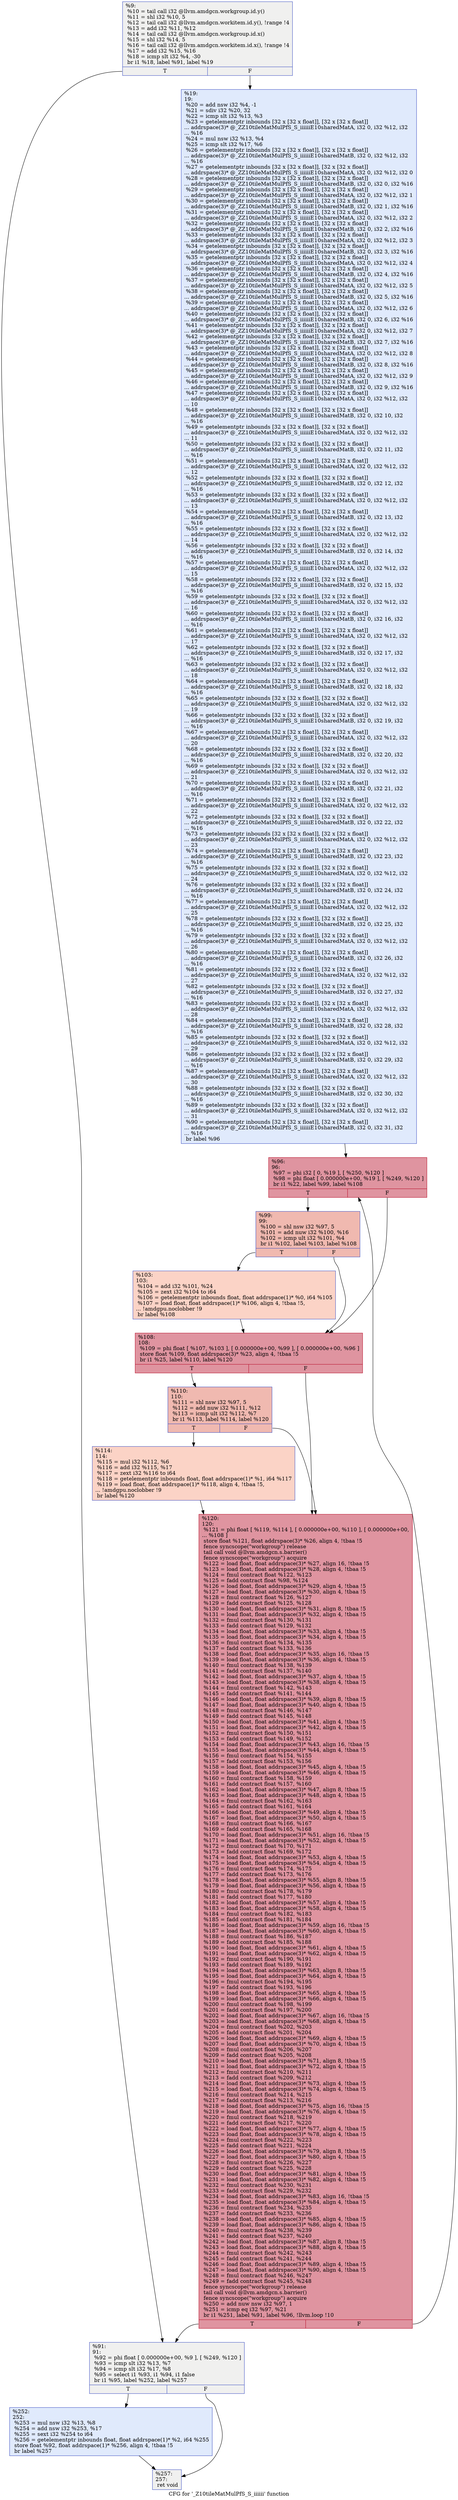 digraph "CFG for '_Z10tileMatMulPfS_S_iiiiii' function" {
	label="CFG for '_Z10tileMatMulPfS_S_iiiiii' function";

	Node0x4bbda20 [shape=record,color="#3d50c3ff", style=filled, fillcolor="#dedcdb70",label="{%9:\l  %10 = tail call i32 @llvm.amdgcn.workgroup.id.y()\l  %11 = shl i32 %10, 5\l  %12 = tail call i32 @llvm.amdgcn.workitem.id.y(), !range !4\l  %13 = add i32 %11, %12\l  %14 = tail call i32 @llvm.amdgcn.workgroup.id.x()\l  %15 = shl i32 %14, 5\l  %16 = tail call i32 @llvm.amdgcn.workitem.id.x(), !range !4\l  %17 = add i32 %15, %16\l  %18 = icmp slt i32 %4, -30\l  br i1 %18, label %91, label %19\l|{<s0>T|<s1>F}}"];
	Node0x4bbda20:s0 -> Node0x4bc0410;
	Node0x4bbda20:s1 -> Node0x4bc04a0;
	Node0x4bc04a0 [shape=record,color="#3d50c3ff", style=filled, fillcolor="#b9d0f970",label="{%19:\l19:                                               \l  %20 = add nsw i32 %4, -1\l  %21 = sdiv i32 %20, 32\l  %22 = icmp slt i32 %13, %3\l  %23 = getelementptr inbounds [32 x [32 x float]], [32 x [32 x float]]\l... addrspace(3)* @_ZZ10tileMatMulPfS_S_iiiiiiE10sharedMatA, i32 0, i32 %12, i32\l... %16\l  %24 = mul nsw i32 %13, %4\l  %25 = icmp slt i32 %17, %6\l  %26 = getelementptr inbounds [32 x [32 x float]], [32 x [32 x float]]\l... addrspace(3)* @_ZZ10tileMatMulPfS_S_iiiiiiE10sharedMatB, i32 0, i32 %12, i32\l... %16\l  %27 = getelementptr inbounds [32 x [32 x float]], [32 x [32 x float]]\l... addrspace(3)* @_ZZ10tileMatMulPfS_S_iiiiiiE10sharedMatA, i32 0, i32 %12, i32 0\l  %28 = getelementptr inbounds [32 x [32 x float]], [32 x [32 x float]]\l... addrspace(3)* @_ZZ10tileMatMulPfS_S_iiiiiiE10sharedMatB, i32 0, i32 0, i32 %16\l  %29 = getelementptr inbounds [32 x [32 x float]], [32 x [32 x float]]\l... addrspace(3)* @_ZZ10tileMatMulPfS_S_iiiiiiE10sharedMatA, i32 0, i32 %12, i32 1\l  %30 = getelementptr inbounds [32 x [32 x float]], [32 x [32 x float]]\l... addrspace(3)* @_ZZ10tileMatMulPfS_S_iiiiiiE10sharedMatB, i32 0, i32 1, i32 %16\l  %31 = getelementptr inbounds [32 x [32 x float]], [32 x [32 x float]]\l... addrspace(3)* @_ZZ10tileMatMulPfS_S_iiiiiiE10sharedMatA, i32 0, i32 %12, i32 2\l  %32 = getelementptr inbounds [32 x [32 x float]], [32 x [32 x float]]\l... addrspace(3)* @_ZZ10tileMatMulPfS_S_iiiiiiE10sharedMatB, i32 0, i32 2, i32 %16\l  %33 = getelementptr inbounds [32 x [32 x float]], [32 x [32 x float]]\l... addrspace(3)* @_ZZ10tileMatMulPfS_S_iiiiiiE10sharedMatA, i32 0, i32 %12, i32 3\l  %34 = getelementptr inbounds [32 x [32 x float]], [32 x [32 x float]]\l... addrspace(3)* @_ZZ10tileMatMulPfS_S_iiiiiiE10sharedMatB, i32 0, i32 3, i32 %16\l  %35 = getelementptr inbounds [32 x [32 x float]], [32 x [32 x float]]\l... addrspace(3)* @_ZZ10tileMatMulPfS_S_iiiiiiE10sharedMatA, i32 0, i32 %12, i32 4\l  %36 = getelementptr inbounds [32 x [32 x float]], [32 x [32 x float]]\l... addrspace(3)* @_ZZ10tileMatMulPfS_S_iiiiiiE10sharedMatB, i32 0, i32 4, i32 %16\l  %37 = getelementptr inbounds [32 x [32 x float]], [32 x [32 x float]]\l... addrspace(3)* @_ZZ10tileMatMulPfS_S_iiiiiiE10sharedMatA, i32 0, i32 %12, i32 5\l  %38 = getelementptr inbounds [32 x [32 x float]], [32 x [32 x float]]\l... addrspace(3)* @_ZZ10tileMatMulPfS_S_iiiiiiE10sharedMatB, i32 0, i32 5, i32 %16\l  %39 = getelementptr inbounds [32 x [32 x float]], [32 x [32 x float]]\l... addrspace(3)* @_ZZ10tileMatMulPfS_S_iiiiiiE10sharedMatA, i32 0, i32 %12, i32 6\l  %40 = getelementptr inbounds [32 x [32 x float]], [32 x [32 x float]]\l... addrspace(3)* @_ZZ10tileMatMulPfS_S_iiiiiiE10sharedMatB, i32 0, i32 6, i32 %16\l  %41 = getelementptr inbounds [32 x [32 x float]], [32 x [32 x float]]\l... addrspace(3)* @_ZZ10tileMatMulPfS_S_iiiiiiE10sharedMatA, i32 0, i32 %12, i32 7\l  %42 = getelementptr inbounds [32 x [32 x float]], [32 x [32 x float]]\l... addrspace(3)* @_ZZ10tileMatMulPfS_S_iiiiiiE10sharedMatB, i32 0, i32 7, i32 %16\l  %43 = getelementptr inbounds [32 x [32 x float]], [32 x [32 x float]]\l... addrspace(3)* @_ZZ10tileMatMulPfS_S_iiiiiiE10sharedMatA, i32 0, i32 %12, i32 8\l  %44 = getelementptr inbounds [32 x [32 x float]], [32 x [32 x float]]\l... addrspace(3)* @_ZZ10tileMatMulPfS_S_iiiiiiE10sharedMatB, i32 0, i32 8, i32 %16\l  %45 = getelementptr inbounds [32 x [32 x float]], [32 x [32 x float]]\l... addrspace(3)* @_ZZ10tileMatMulPfS_S_iiiiiiE10sharedMatA, i32 0, i32 %12, i32 9\l  %46 = getelementptr inbounds [32 x [32 x float]], [32 x [32 x float]]\l... addrspace(3)* @_ZZ10tileMatMulPfS_S_iiiiiiE10sharedMatB, i32 0, i32 9, i32 %16\l  %47 = getelementptr inbounds [32 x [32 x float]], [32 x [32 x float]]\l... addrspace(3)* @_ZZ10tileMatMulPfS_S_iiiiiiE10sharedMatA, i32 0, i32 %12, i32\l... 10\l  %48 = getelementptr inbounds [32 x [32 x float]], [32 x [32 x float]]\l... addrspace(3)* @_ZZ10tileMatMulPfS_S_iiiiiiE10sharedMatB, i32 0, i32 10, i32\l... %16\l  %49 = getelementptr inbounds [32 x [32 x float]], [32 x [32 x float]]\l... addrspace(3)* @_ZZ10tileMatMulPfS_S_iiiiiiE10sharedMatA, i32 0, i32 %12, i32\l... 11\l  %50 = getelementptr inbounds [32 x [32 x float]], [32 x [32 x float]]\l... addrspace(3)* @_ZZ10tileMatMulPfS_S_iiiiiiE10sharedMatB, i32 0, i32 11, i32\l... %16\l  %51 = getelementptr inbounds [32 x [32 x float]], [32 x [32 x float]]\l... addrspace(3)* @_ZZ10tileMatMulPfS_S_iiiiiiE10sharedMatA, i32 0, i32 %12, i32\l... 12\l  %52 = getelementptr inbounds [32 x [32 x float]], [32 x [32 x float]]\l... addrspace(3)* @_ZZ10tileMatMulPfS_S_iiiiiiE10sharedMatB, i32 0, i32 12, i32\l... %16\l  %53 = getelementptr inbounds [32 x [32 x float]], [32 x [32 x float]]\l... addrspace(3)* @_ZZ10tileMatMulPfS_S_iiiiiiE10sharedMatA, i32 0, i32 %12, i32\l... 13\l  %54 = getelementptr inbounds [32 x [32 x float]], [32 x [32 x float]]\l... addrspace(3)* @_ZZ10tileMatMulPfS_S_iiiiiiE10sharedMatB, i32 0, i32 13, i32\l... %16\l  %55 = getelementptr inbounds [32 x [32 x float]], [32 x [32 x float]]\l... addrspace(3)* @_ZZ10tileMatMulPfS_S_iiiiiiE10sharedMatA, i32 0, i32 %12, i32\l... 14\l  %56 = getelementptr inbounds [32 x [32 x float]], [32 x [32 x float]]\l... addrspace(3)* @_ZZ10tileMatMulPfS_S_iiiiiiE10sharedMatB, i32 0, i32 14, i32\l... %16\l  %57 = getelementptr inbounds [32 x [32 x float]], [32 x [32 x float]]\l... addrspace(3)* @_ZZ10tileMatMulPfS_S_iiiiiiE10sharedMatA, i32 0, i32 %12, i32\l... 15\l  %58 = getelementptr inbounds [32 x [32 x float]], [32 x [32 x float]]\l... addrspace(3)* @_ZZ10tileMatMulPfS_S_iiiiiiE10sharedMatB, i32 0, i32 15, i32\l... %16\l  %59 = getelementptr inbounds [32 x [32 x float]], [32 x [32 x float]]\l... addrspace(3)* @_ZZ10tileMatMulPfS_S_iiiiiiE10sharedMatA, i32 0, i32 %12, i32\l... 16\l  %60 = getelementptr inbounds [32 x [32 x float]], [32 x [32 x float]]\l... addrspace(3)* @_ZZ10tileMatMulPfS_S_iiiiiiE10sharedMatB, i32 0, i32 16, i32\l... %16\l  %61 = getelementptr inbounds [32 x [32 x float]], [32 x [32 x float]]\l... addrspace(3)* @_ZZ10tileMatMulPfS_S_iiiiiiE10sharedMatA, i32 0, i32 %12, i32\l... 17\l  %62 = getelementptr inbounds [32 x [32 x float]], [32 x [32 x float]]\l... addrspace(3)* @_ZZ10tileMatMulPfS_S_iiiiiiE10sharedMatB, i32 0, i32 17, i32\l... %16\l  %63 = getelementptr inbounds [32 x [32 x float]], [32 x [32 x float]]\l... addrspace(3)* @_ZZ10tileMatMulPfS_S_iiiiiiE10sharedMatA, i32 0, i32 %12, i32\l... 18\l  %64 = getelementptr inbounds [32 x [32 x float]], [32 x [32 x float]]\l... addrspace(3)* @_ZZ10tileMatMulPfS_S_iiiiiiE10sharedMatB, i32 0, i32 18, i32\l... %16\l  %65 = getelementptr inbounds [32 x [32 x float]], [32 x [32 x float]]\l... addrspace(3)* @_ZZ10tileMatMulPfS_S_iiiiiiE10sharedMatA, i32 0, i32 %12, i32\l... 19\l  %66 = getelementptr inbounds [32 x [32 x float]], [32 x [32 x float]]\l... addrspace(3)* @_ZZ10tileMatMulPfS_S_iiiiiiE10sharedMatB, i32 0, i32 19, i32\l... %16\l  %67 = getelementptr inbounds [32 x [32 x float]], [32 x [32 x float]]\l... addrspace(3)* @_ZZ10tileMatMulPfS_S_iiiiiiE10sharedMatA, i32 0, i32 %12, i32\l... 20\l  %68 = getelementptr inbounds [32 x [32 x float]], [32 x [32 x float]]\l... addrspace(3)* @_ZZ10tileMatMulPfS_S_iiiiiiE10sharedMatB, i32 0, i32 20, i32\l... %16\l  %69 = getelementptr inbounds [32 x [32 x float]], [32 x [32 x float]]\l... addrspace(3)* @_ZZ10tileMatMulPfS_S_iiiiiiE10sharedMatA, i32 0, i32 %12, i32\l... 21\l  %70 = getelementptr inbounds [32 x [32 x float]], [32 x [32 x float]]\l... addrspace(3)* @_ZZ10tileMatMulPfS_S_iiiiiiE10sharedMatB, i32 0, i32 21, i32\l... %16\l  %71 = getelementptr inbounds [32 x [32 x float]], [32 x [32 x float]]\l... addrspace(3)* @_ZZ10tileMatMulPfS_S_iiiiiiE10sharedMatA, i32 0, i32 %12, i32\l... 22\l  %72 = getelementptr inbounds [32 x [32 x float]], [32 x [32 x float]]\l... addrspace(3)* @_ZZ10tileMatMulPfS_S_iiiiiiE10sharedMatB, i32 0, i32 22, i32\l... %16\l  %73 = getelementptr inbounds [32 x [32 x float]], [32 x [32 x float]]\l... addrspace(3)* @_ZZ10tileMatMulPfS_S_iiiiiiE10sharedMatA, i32 0, i32 %12, i32\l... 23\l  %74 = getelementptr inbounds [32 x [32 x float]], [32 x [32 x float]]\l... addrspace(3)* @_ZZ10tileMatMulPfS_S_iiiiiiE10sharedMatB, i32 0, i32 23, i32\l... %16\l  %75 = getelementptr inbounds [32 x [32 x float]], [32 x [32 x float]]\l... addrspace(3)* @_ZZ10tileMatMulPfS_S_iiiiiiE10sharedMatA, i32 0, i32 %12, i32\l... 24\l  %76 = getelementptr inbounds [32 x [32 x float]], [32 x [32 x float]]\l... addrspace(3)* @_ZZ10tileMatMulPfS_S_iiiiiiE10sharedMatB, i32 0, i32 24, i32\l... %16\l  %77 = getelementptr inbounds [32 x [32 x float]], [32 x [32 x float]]\l... addrspace(3)* @_ZZ10tileMatMulPfS_S_iiiiiiE10sharedMatA, i32 0, i32 %12, i32\l... 25\l  %78 = getelementptr inbounds [32 x [32 x float]], [32 x [32 x float]]\l... addrspace(3)* @_ZZ10tileMatMulPfS_S_iiiiiiE10sharedMatB, i32 0, i32 25, i32\l... %16\l  %79 = getelementptr inbounds [32 x [32 x float]], [32 x [32 x float]]\l... addrspace(3)* @_ZZ10tileMatMulPfS_S_iiiiiiE10sharedMatA, i32 0, i32 %12, i32\l... 26\l  %80 = getelementptr inbounds [32 x [32 x float]], [32 x [32 x float]]\l... addrspace(3)* @_ZZ10tileMatMulPfS_S_iiiiiiE10sharedMatB, i32 0, i32 26, i32\l... %16\l  %81 = getelementptr inbounds [32 x [32 x float]], [32 x [32 x float]]\l... addrspace(3)* @_ZZ10tileMatMulPfS_S_iiiiiiE10sharedMatA, i32 0, i32 %12, i32\l... 27\l  %82 = getelementptr inbounds [32 x [32 x float]], [32 x [32 x float]]\l... addrspace(3)* @_ZZ10tileMatMulPfS_S_iiiiiiE10sharedMatB, i32 0, i32 27, i32\l... %16\l  %83 = getelementptr inbounds [32 x [32 x float]], [32 x [32 x float]]\l... addrspace(3)* @_ZZ10tileMatMulPfS_S_iiiiiiE10sharedMatA, i32 0, i32 %12, i32\l... 28\l  %84 = getelementptr inbounds [32 x [32 x float]], [32 x [32 x float]]\l... addrspace(3)* @_ZZ10tileMatMulPfS_S_iiiiiiE10sharedMatB, i32 0, i32 28, i32\l... %16\l  %85 = getelementptr inbounds [32 x [32 x float]], [32 x [32 x float]]\l... addrspace(3)* @_ZZ10tileMatMulPfS_S_iiiiiiE10sharedMatA, i32 0, i32 %12, i32\l... 29\l  %86 = getelementptr inbounds [32 x [32 x float]], [32 x [32 x float]]\l... addrspace(3)* @_ZZ10tileMatMulPfS_S_iiiiiiE10sharedMatB, i32 0, i32 29, i32\l... %16\l  %87 = getelementptr inbounds [32 x [32 x float]], [32 x [32 x float]]\l... addrspace(3)* @_ZZ10tileMatMulPfS_S_iiiiiiE10sharedMatA, i32 0, i32 %12, i32\l... 30\l  %88 = getelementptr inbounds [32 x [32 x float]], [32 x [32 x float]]\l... addrspace(3)* @_ZZ10tileMatMulPfS_S_iiiiiiE10sharedMatB, i32 0, i32 30, i32\l... %16\l  %89 = getelementptr inbounds [32 x [32 x float]], [32 x [32 x float]]\l... addrspace(3)* @_ZZ10tileMatMulPfS_S_iiiiiiE10sharedMatA, i32 0, i32 %12, i32\l... 31\l  %90 = getelementptr inbounds [32 x [32 x float]], [32 x [32 x float]]\l... addrspace(3)* @_ZZ10tileMatMulPfS_S_iiiiiiE10sharedMatB, i32 0, i32 31, i32\l... %16\l  br label %96\l}"];
	Node0x4bc04a0 -> Node0x4bc0840;
	Node0x4bc0410 [shape=record,color="#3d50c3ff", style=filled, fillcolor="#dedcdb70",label="{%91:\l91:                                               \l  %92 = phi float [ 0.000000e+00, %9 ], [ %249, %120 ]\l  %93 = icmp slt i32 %13, %7\l  %94 = icmp slt i32 %17, %8\l  %95 = select i1 %93, i1 %94, i1 false\l  br i1 %95, label %252, label %257\l|{<s0>T|<s1>F}}"];
	Node0x4bc0410:s0 -> Node0x4bc5a70;
	Node0x4bc0410:s1 -> Node0x4bc5b00;
	Node0x4bc0840 [shape=record,color="#b70d28ff", style=filled, fillcolor="#b70d2870",label="{%96:\l96:                                               \l  %97 = phi i32 [ 0, %19 ], [ %250, %120 ]\l  %98 = phi float [ 0.000000e+00, %19 ], [ %249, %120 ]\l  br i1 %22, label %99, label %108\l|{<s0>T|<s1>F}}"];
	Node0x4bc0840:s0 -> Node0x4bc5dd0;
	Node0x4bc0840:s1 -> Node0x4bc5e60;
	Node0x4bc5dd0 [shape=record,color="#3d50c3ff", style=filled, fillcolor="#de614d70",label="{%99:\l99:                                               \l  %100 = shl nsw i32 %97, 5\l  %101 = add nuw i32 %100, %16\l  %102 = icmp ult i32 %101, %4\l  br i1 %102, label %103, label %108\l|{<s0>T|<s1>F}}"];
	Node0x4bc5dd0:s0 -> Node0x4bc6150;
	Node0x4bc5dd0:s1 -> Node0x4bc5e60;
	Node0x4bc6150 [shape=record,color="#3d50c3ff", style=filled, fillcolor="#f59c7d70",label="{%103:\l103:                                              \l  %104 = add i32 %101, %24\l  %105 = zext i32 %104 to i64\l  %106 = getelementptr inbounds float, float addrspace(1)* %0, i64 %105\l  %107 = load float, float addrspace(1)* %106, align 4, !tbaa !5,\l... !amdgpu.noclobber !9\l  br label %108\l}"];
	Node0x4bc6150 -> Node0x4bc5e60;
	Node0x4bc5e60 [shape=record,color="#b70d28ff", style=filled, fillcolor="#b70d2870",label="{%108:\l108:                                              \l  %109 = phi float [ %107, %103 ], [ 0.000000e+00, %99 ], [ 0.000000e+00, %96 ]\l  store float %109, float addrspace(3)* %23, align 4, !tbaa !5\l  br i1 %25, label %110, label %120\l|{<s0>T|<s1>F}}"];
	Node0x4bc5e60:s0 -> Node0x4bc6ef0;
	Node0x4bc5e60:s1 -> Node0x4bc5730;
	Node0x4bc6ef0 [shape=record,color="#3d50c3ff", style=filled, fillcolor="#de614d70",label="{%110:\l110:                                              \l  %111 = shl nsw i32 %97, 5\l  %112 = add nuw i32 %111, %12\l  %113 = icmp ult i32 %112, %7\l  br i1 %113, label %114, label %120\l|{<s0>T|<s1>F}}"];
	Node0x4bc6ef0:s0 -> Node0x4bc71a0;
	Node0x4bc6ef0:s1 -> Node0x4bc5730;
	Node0x4bc71a0 [shape=record,color="#3d50c3ff", style=filled, fillcolor="#f59c7d70",label="{%114:\l114:                                              \l  %115 = mul i32 %112, %6\l  %116 = add i32 %115, %17\l  %117 = zext i32 %116 to i64\l  %118 = getelementptr inbounds float, float addrspace(1)* %1, i64 %117\l  %119 = load float, float addrspace(1)* %118, align 4, !tbaa !5,\l... !amdgpu.noclobber !9\l  br label %120\l}"];
	Node0x4bc71a0 -> Node0x4bc5730;
	Node0x4bc5730 [shape=record,color="#b70d28ff", style=filled, fillcolor="#b70d2870",label="{%120:\l120:                                              \l  %121 = phi float [ %119, %114 ], [ 0.000000e+00, %110 ], [ 0.000000e+00,\l... %108 ]\l  store float %121, float addrspace(3)* %26, align 4, !tbaa !5\l  fence syncscope(\"workgroup\") release\l  tail call void @llvm.amdgcn.s.barrier()\l  fence syncscope(\"workgroup\") acquire\l  %122 = load float, float addrspace(3)* %27, align 16, !tbaa !5\l  %123 = load float, float addrspace(3)* %28, align 4, !tbaa !5\l  %124 = fmul contract float %122, %123\l  %125 = fadd contract float %98, %124\l  %126 = load float, float addrspace(3)* %29, align 4, !tbaa !5\l  %127 = load float, float addrspace(3)* %30, align 4, !tbaa !5\l  %128 = fmul contract float %126, %127\l  %129 = fadd contract float %125, %128\l  %130 = load float, float addrspace(3)* %31, align 8, !tbaa !5\l  %131 = load float, float addrspace(3)* %32, align 4, !tbaa !5\l  %132 = fmul contract float %130, %131\l  %133 = fadd contract float %129, %132\l  %134 = load float, float addrspace(3)* %33, align 4, !tbaa !5\l  %135 = load float, float addrspace(3)* %34, align 4, !tbaa !5\l  %136 = fmul contract float %134, %135\l  %137 = fadd contract float %133, %136\l  %138 = load float, float addrspace(3)* %35, align 16, !tbaa !5\l  %139 = load float, float addrspace(3)* %36, align 4, !tbaa !5\l  %140 = fmul contract float %138, %139\l  %141 = fadd contract float %137, %140\l  %142 = load float, float addrspace(3)* %37, align 4, !tbaa !5\l  %143 = load float, float addrspace(3)* %38, align 4, !tbaa !5\l  %144 = fmul contract float %142, %143\l  %145 = fadd contract float %141, %144\l  %146 = load float, float addrspace(3)* %39, align 8, !tbaa !5\l  %147 = load float, float addrspace(3)* %40, align 4, !tbaa !5\l  %148 = fmul contract float %146, %147\l  %149 = fadd contract float %145, %148\l  %150 = load float, float addrspace(3)* %41, align 4, !tbaa !5\l  %151 = load float, float addrspace(3)* %42, align 4, !tbaa !5\l  %152 = fmul contract float %150, %151\l  %153 = fadd contract float %149, %152\l  %154 = load float, float addrspace(3)* %43, align 16, !tbaa !5\l  %155 = load float, float addrspace(3)* %44, align 4, !tbaa !5\l  %156 = fmul contract float %154, %155\l  %157 = fadd contract float %153, %156\l  %158 = load float, float addrspace(3)* %45, align 4, !tbaa !5\l  %159 = load float, float addrspace(3)* %46, align 4, !tbaa !5\l  %160 = fmul contract float %158, %159\l  %161 = fadd contract float %157, %160\l  %162 = load float, float addrspace(3)* %47, align 8, !tbaa !5\l  %163 = load float, float addrspace(3)* %48, align 4, !tbaa !5\l  %164 = fmul contract float %162, %163\l  %165 = fadd contract float %161, %164\l  %166 = load float, float addrspace(3)* %49, align 4, !tbaa !5\l  %167 = load float, float addrspace(3)* %50, align 4, !tbaa !5\l  %168 = fmul contract float %166, %167\l  %169 = fadd contract float %165, %168\l  %170 = load float, float addrspace(3)* %51, align 16, !tbaa !5\l  %171 = load float, float addrspace(3)* %52, align 4, !tbaa !5\l  %172 = fmul contract float %170, %171\l  %173 = fadd contract float %169, %172\l  %174 = load float, float addrspace(3)* %53, align 4, !tbaa !5\l  %175 = load float, float addrspace(3)* %54, align 4, !tbaa !5\l  %176 = fmul contract float %174, %175\l  %177 = fadd contract float %173, %176\l  %178 = load float, float addrspace(3)* %55, align 8, !tbaa !5\l  %179 = load float, float addrspace(3)* %56, align 4, !tbaa !5\l  %180 = fmul contract float %178, %179\l  %181 = fadd contract float %177, %180\l  %182 = load float, float addrspace(3)* %57, align 4, !tbaa !5\l  %183 = load float, float addrspace(3)* %58, align 4, !tbaa !5\l  %184 = fmul contract float %182, %183\l  %185 = fadd contract float %181, %184\l  %186 = load float, float addrspace(3)* %59, align 16, !tbaa !5\l  %187 = load float, float addrspace(3)* %60, align 4, !tbaa !5\l  %188 = fmul contract float %186, %187\l  %189 = fadd contract float %185, %188\l  %190 = load float, float addrspace(3)* %61, align 4, !tbaa !5\l  %191 = load float, float addrspace(3)* %62, align 4, !tbaa !5\l  %192 = fmul contract float %190, %191\l  %193 = fadd contract float %189, %192\l  %194 = load float, float addrspace(3)* %63, align 8, !tbaa !5\l  %195 = load float, float addrspace(3)* %64, align 4, !tbaa !5\l  %196 = fmul contract float %194, %195\l  %197 = fadd contract float %193, %196\l  %198 = load float, float addrspace(3)* %65, align 4, !tbaa !5\l  %199 = load float, float addrspace(3)* %66, align 4, !tbaa !5\l  %200 = fmul contract float %198, %199\l  %201 = fadd contract float %197, %200\l  %202 = load float, float addrspace(3)* %67, align 16, !tbaa !5\l  %203 = load float, float addrspace(3)* %68, align 4, !tbaa !5\l  %204 = fmul contract float %202, %203\l  %205 = fadd contract float %201, %204\l  %206 = load float, float addrspace(3)* %69, align 4, !tbaa !5\l  %207 = load float, float addrspace(3)* %70, align 4, !tbaa !5\l  %208 = fmul contract float %206, %207\l  %209 = fadd contract float %205, %208\l  %210 = load float, float addrspace(3)* %71, align 8, !tbaa !5\l  %211 = load float, float addrspace(3)* %72, align 4, !tbaa !5\l  %212 = fmul contract float %210, %211\l  %213 = fadd contract float %209, %212\l  %214 = load float, float addrspace(3)* %73, align 4, !tbaa !5\l  %215 = load float, float addrspace(3)* %74, align 4, !tbaa !5\l  %216 = fmul contract float %214, %215\l  %217 = fadd contract float %213, %216\l  %218 = load float, float addrspace(3)* %75, align 16, !tbaa !5\l  %219 = load float, float addrspace(3)* %76, align 4, !tbaa !5\l  %220 = fmul contract float %218, %219\l  %221 = fadd contract float %217, %220\l  %222 = load float, float addrspace(3)* %77, align 4, !tbaa !5\l  %223 = load float, float addrspace(3)* %78, align 4, !tbaa !5\l  %224 = fmul contract float %222, %223\l  %225 = fadd contract float %221, %224\l  %226 = load float, float addrspace(3)* %79, align 8, !tbaa !5\l  %227 = load float, float addrspace(3)* %80, align 4, !tbaa !5\l  %228 = fmul contract float %226, %227\l  %229 = fadd contract float %225, %228\l  %230 = load float, float addrspace(3)* %81, align 4, !tbaa !5\l  %231 = load float, float addrspace(3)* %82, align 4, !tbaa !5\l  %232 = fmul contract float %230, %231\l  %233 = fadd contract float %229, %232\l  %234 = load float, float addrspace(3)* %83, align 16, !tbaa !5\l  %235 = load float, float addrspace(3)* %84, align 4, !tbaa !5\l  %236 = fmul contract float %234, %235\l  %237 = fadd contract float %233, %236\l  %238 = load float, float addrspace(3)* %85, align 4, !tbaa !5\l  %239 = load float, float addrspace(3)* %86, align 4, !tbaa !5\l  %240 = fmul contract float %238, %239\l  %241 = fadd contract float %237, %240\l  %242 = load float, float addrspace(3)* %87, align 8, !tbaa !5\l  %243 = load float, float addrspace(3)* %88, align 4, !tbaa !5\l  %244 = fmul contract float %242, %243\l  %245 = fadd contract float %241, %244\l  %246 = load float, float addrspace(3)* %89, align 4, !tbaa !5\l  %247 = load float, float addrspace(3)* %90, align 4, !tbaa !5\l  %248 = fmul contract float %246, %247\l  %249 = fadd contract float %245, %248\l  fence syncscope(\"workgroup\") release\l  tail call void @llvm.amdgcn.s.barrier()\l  fence syncscope(\"workgroup\") acquire\l  %250 = add nuw nsw i32 %97, 1\l  %251 = icmp eq i32 %97, %21\l  br i1 %251, label %91, label %96, !llvm.loop !10\l|{<s0>T|<s1>F}}"];
	Node0x4bc5730:s0 -> Node0x4bc0410;
	Node0x4bc5730:s1 -> Node0x4bc0840;
	Node0x4bc5a70 [shape=record,color="#3d50c3ff", style=filled, fillcolor="#b9d0f970",label="{%252:\l252:                                              \l  %253 = mul nsw i32 %13, %8\l  %254 = add nsw i32 %253, %17\l  %255 = sext i32 %254 to i64\l  %256 = getelementptr inbounds float, float addrspace(1)* %2, i64 %255\l  store float %92, float addrspace(1)* %256, align 4, !tbaa !5\l  br label %257\l}"];
	Node0x4bc5a70 -> Node0x4bc5b00;
	Node0x4bc5b00 [shape=record,color="#3d50c3ff", style=filled, fillcolor="#dedcdb70",label="{%257:\l257:                                              \l  ret void\l}"];
}
